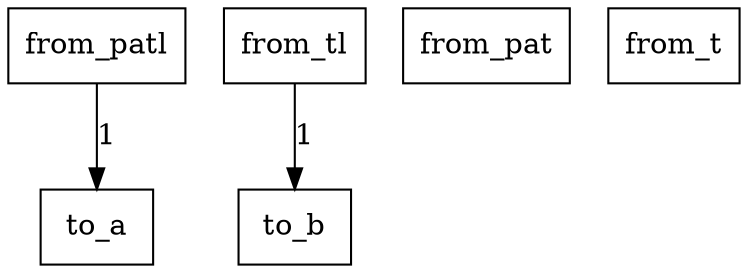 digraph {
    graph [rankdir=TB
          ,bgcolor=transparent];
    node [shape=box
         ,fillcolor=white
         ,style=filled];
    0 [label=<from_patl>];
    1 [label=<from_tl>];
    2 [label=<from_pat>];
    3 [label=<from_t>];
    4 [label=<to_a>];
    5 [label=<to_b>];
    0 -> 4 [label=1];
    1 -> 5 [label=1];
}